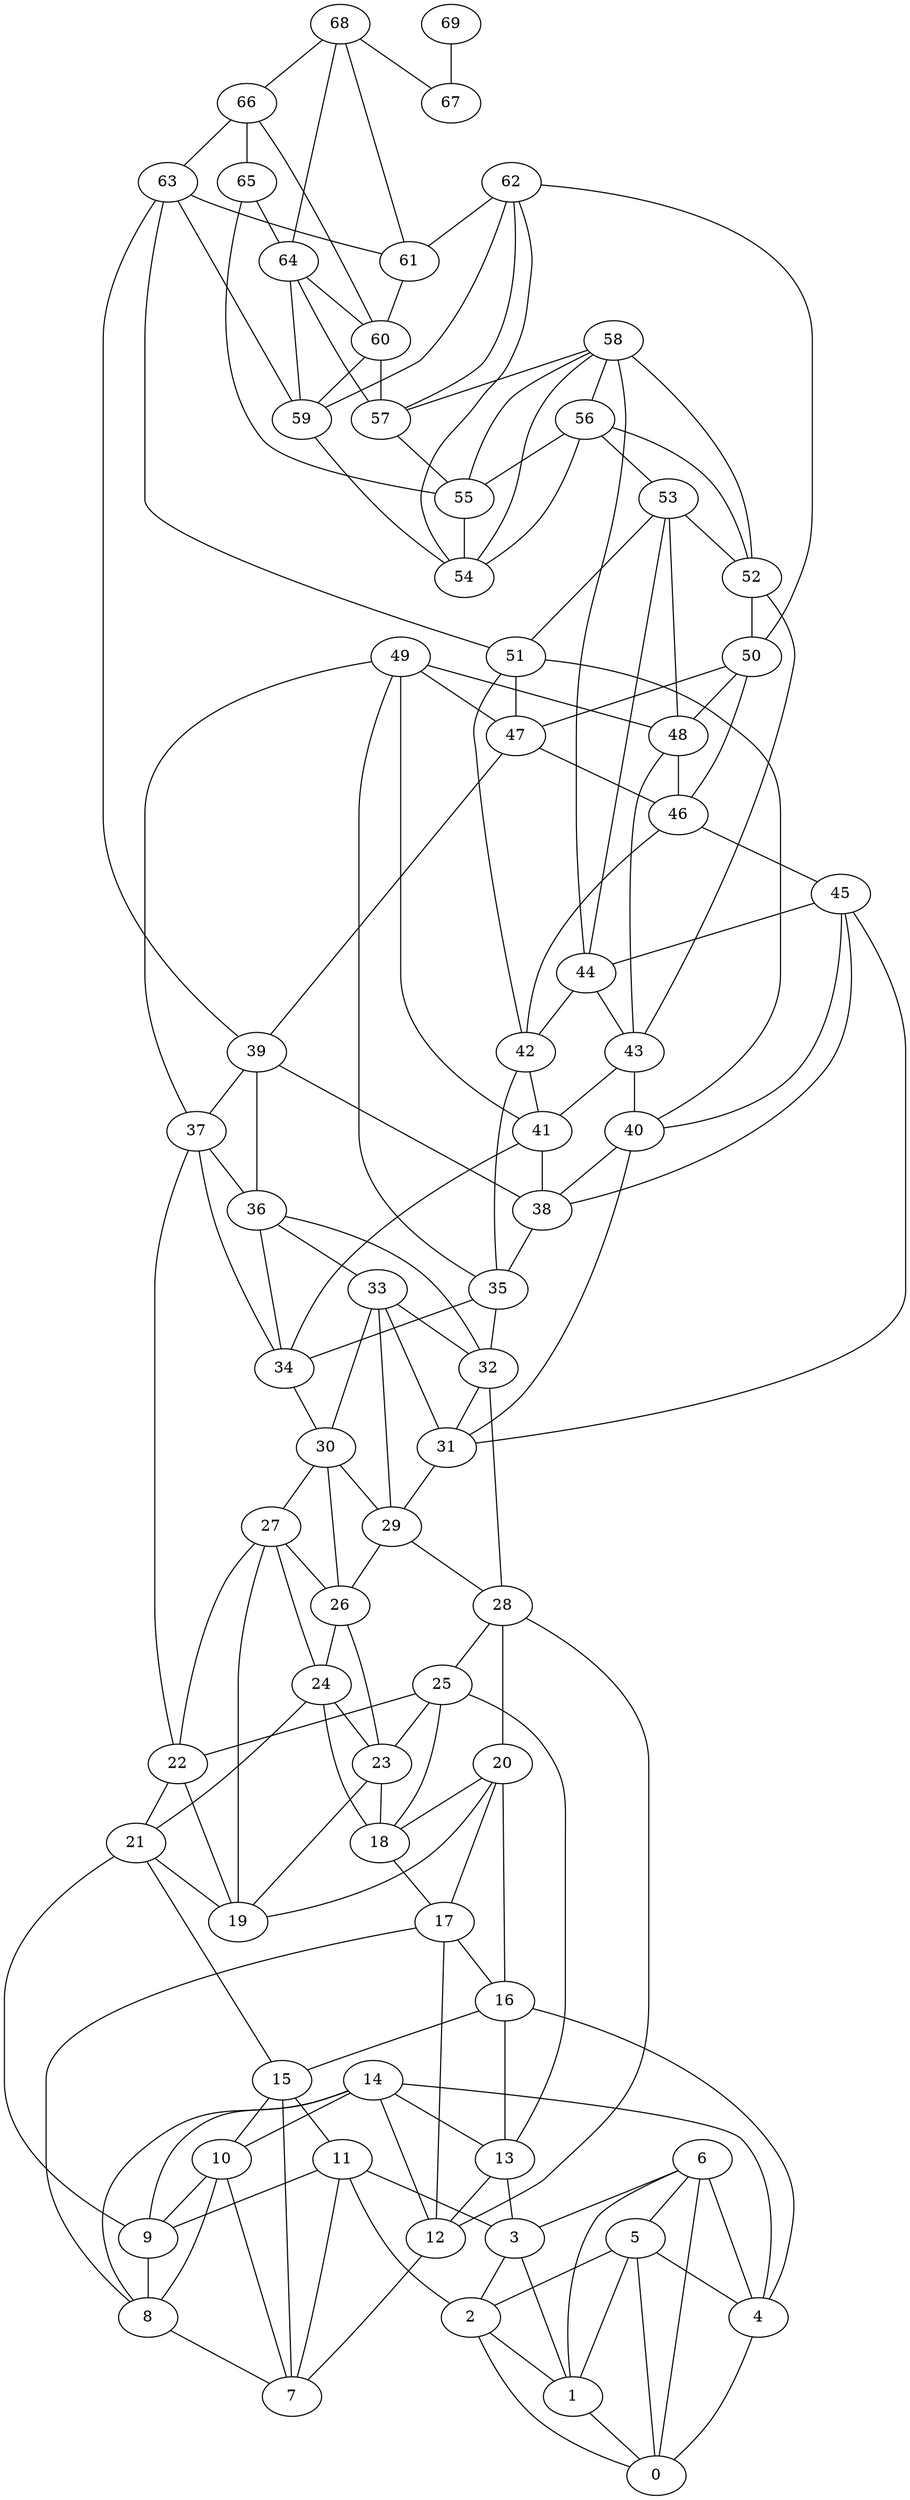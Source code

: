 graph{
40 -- 38;
64 -- 57;
16 -- 4;
64 -- 59;
41 -- 34;
16 -- 13;
64 -- 60;
41 -- 38;
16 -- 15;
65 -- 55;
42 -- 35;
17 -- 8;
65 -- 64;
42 -- 41;
17 -- 12;
17 -- 16;
66 -- 60;
43 -- 40;
66 -- 63;
43 -- 41;
18 -- 17;
66 -- 65;
44 -- 42;
44 -- 43;
20 -- 16;
68 -- 61;
63 -- 61;
20 -- 17;
68 -- 64;
45 -- 31;
20 -- 18;
68 -- 66;
45 -- 38;
20 -- 19;
68 -- 67;
45 -- 40;
45 -- 44;
21 -- 9;
69 -- 67;
21 -- 15;
46 -- 42;
21 -- 19;
46 -- 45;
22 -- 19;
47 -- 39;
22 -- 21;
47 -- 46;
23 -- 18;
48 -- 43;
23 -- 19;
48 -- 46;
24 -- 18;
49 -- 35;
24 -- 21;
49 -- 37;
24 -- 23;
49 -- 41;
49 -- 47;
25 -- 13;
49 -- 48;
25 -- 18;
25 -- 22;
50 -- 46;
25 -- 23;
1 -- 0;
50 -- 47;
50 -- 48;
26 -- 23;
2 -- 0;
26 -- 24;
2 -- 1;
51 -- 40;
51 -- 42;
27 -- 19;
3 -- 1;
51 -- 47;
27 -- 22;
3 -- 2;
27 -- 24;
52 -- 43;
27 -- 26;
4 -- 0;
52 -- 50;
28 -- 12;
5 -- 0;
53 -- 44;
28 -- 20;
5 -- 1;
53 -- 48;
28 -- 25;
5 -- 2;
53 -- 51;
5 -- 4;
53 -- 52;
29 -- 26;
29 -- 28;
6 -- 0;
6 -- 1;
55 -- 54;
30 -- 26;
6 -- 3;
30 -- 27;
6 -- 4;
56 -- 52;
30 -- 29;
6 -- 5;
56 -- 53;
56 -- 54;
31 -- 29;
56 -- 55;
8 -- 7;
32 -- 28;
57 -- 55;
32 -- 31;
9 -- 8;
58 -- 44;
33 -- 29;
10 -- 7;
58 -- 52;
33 -- 30;
10 -- 8;
58 -- 54;
33 -- 31;
10 -- 9;
58 -- 55;
33 -- 32;
58 -- 56;
11 -- 2;
58 -- 57;
34 -- 30;
11 -- 3;
11 -- 7;
59 -- 54;
35 -- 32;
11 -- 9;
35 -- 34;
60 -- 57;
12 -- 7;
60 -- 59;
36 -- 32;
36 -- 33;
13 -- 3;
61 -- 60;
36 -- 34;
13 -- 12;
62 -- 50;
37 -- 22;
14 -- 4;
62 -- 54;
37 -- 34;
14 -- 8;
62 -- 57;
37 -- 36;
14 -- 9;
62 -- 59;
14 -- 10;
62 -- 61;
38 -- 35;
14 -- 12;
14 -- 13;
63 -- 39;
39 -- 36;
63 -- 51;
39 -- 37;
15 -- 7;
63 -- 59;
39 -- 38;
15 -- 10;
15 -- 11;
40 -- 31;
}
